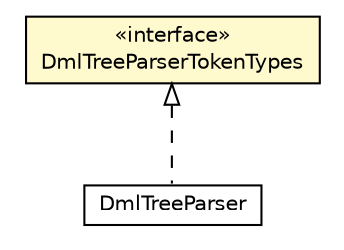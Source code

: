 #!/usr/local/bin/dot
#
# Class diagram 
# Generated by UMLGraph version 5.1 (http://www.umlgraph.org/)
#

digraph G {
	edge [fontname="Helvetica",fontsize=10,labelfontname="Helvetica",labelfontsize=10];
	node [fontname="Helvetica",fontsize=10,shape=plaintext];
	nodesep=0.25;
	ranksep=0.5;
	// pt.ist.fenixframework.dml.DmlTreeParserTokenTypes
	c46390 [label=<<table title="pt.ist.fenixframework.dml.DmlTreeParserTokenTypes" border="0" cellborder="1" cellspacing="0" cellpadding="2" port="p" bgcolor="lemonChiffon" href="./DmlTreeParserTokenTypes.html">
		<tr><td><table border="0" cellspacing="0" cellpadding="1">
<tr><td align="center" balign="center"> &#171;interface&#187; </td></tr>
<tr><td align="center" balign="center"> DmlTreeParserTokenTypes </td></tr>
		</table></td></tr>
		</table>>, fontname="Helvetica", fontcolor="black", fontsize=10.0];
	// pt.ist.fenixframework.dml.DmlTreeParser
	c46391 [label=<<table title="pt.ist.fenixframework.dml.DmlTreeParser" border="0" cellborder="1" cellspacing="0" cellpadding="2" port="p" href="./DmlTreeParser.html">
		<tr><td><table border="0" cellspacing="0" cellpadding="1">
<tr><td align="center" balign="center"> DmlTreeParser </td></tr>
		</table></td></tr>
		</table>>, fontname="Helvetica", fontcolor="black", fontsize=10.0];
	//pt.ist.fenixframework.dml.DmlTreeParser implements pt.ist.fenixframework.dml.DmlTreeParserTokenTypes
	c46390:p -> c46391:p [dir=back,arrowtail=empty,style=dashed];
}

